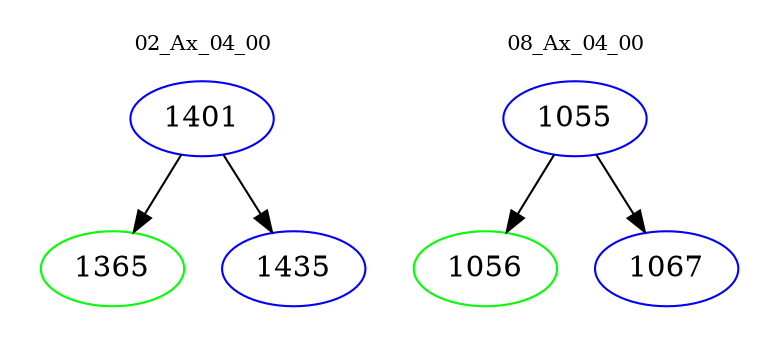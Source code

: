 digraph{
subgraph cluster_0 {
color = white
label = "02_Ax_04_00";
fontsize=10;
T0_1401 [label="1401", color="blue"]
T0_1401 -> T0_1365 [color="black"]
T0_1365 [label="1365", color="green"]
T0_1401 -> T0_1435 [color="black"]
T0_1435 [label="1435", color="blue"]
}
subgraph cluster_1 {
color = white
label = "08_Ax_04_00";
fontsize=10;
T1_1055 [label="1055", color="blue"]
T1_1055 -> T1_1056 [color="black"]
T1_1056 [label="1056", color="green"]
T1_1055 -> T1_1067 [color="black"]
T1_1067 [label="1067", color="blue"]
}
}
